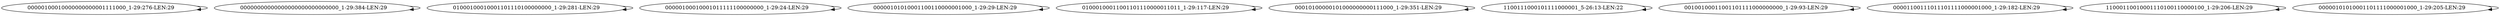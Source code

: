 digraph G {
    "00000100010000000000001111000_1-29:276-LEN:29" -> "00000100010000000000001111000_1-29:276-LEN:29";
    "00000000000000000000000000000_1-29:384-LEN:29" -> "00000000000000000000000000000_1-29:384-LEN:29";
    "01000100010001101110100000000_1-29:281-LEN:29" -> "01000100010001101110100000000_1-29:281-LEN:29";
    "00000100010001011111100000000_1-29:24-LEN:29" -> "00000100010001011111100000000_1-29:24-LEN:29";
    "00000101010001100110000001000_1-29:29-LEN:29" -> "00000101010001100110000001000_1-29:29-LEN:29";
    "01000100011001101110000011011_1-29:117-LEN:29" -> "01000100011001101110000011011_1-29:117-LEN:29";
    "00010100000101000000000111000_1-29:351-LEN:29" -> "00010100000101000000000111000_1-29:351-LEN:29";
    "1100111000101111000001_5-26:13-LEN:22" -> "1100111000101111000001_5-26:13-LEN:22";
    "00100100011001101111000000000_1-29:93-LEN:29" -> "00100100011001101111000000000_1-29:93-LEN:29";
    "00001100111011101111000001000_1-29:182-LEN:29" -> "00001100111011101111000001000_1-29:182-LEN:29";
    "11000110010001110100110000100_1-29:206-LEN:29" -> "11000110010001110100110000100_1-29:206-LEN:29";
    "00000101010001101111000001000_1-29:205-LEN:29" -> "00000101010001101111000001000_1-29:205-LEN:29";
}
